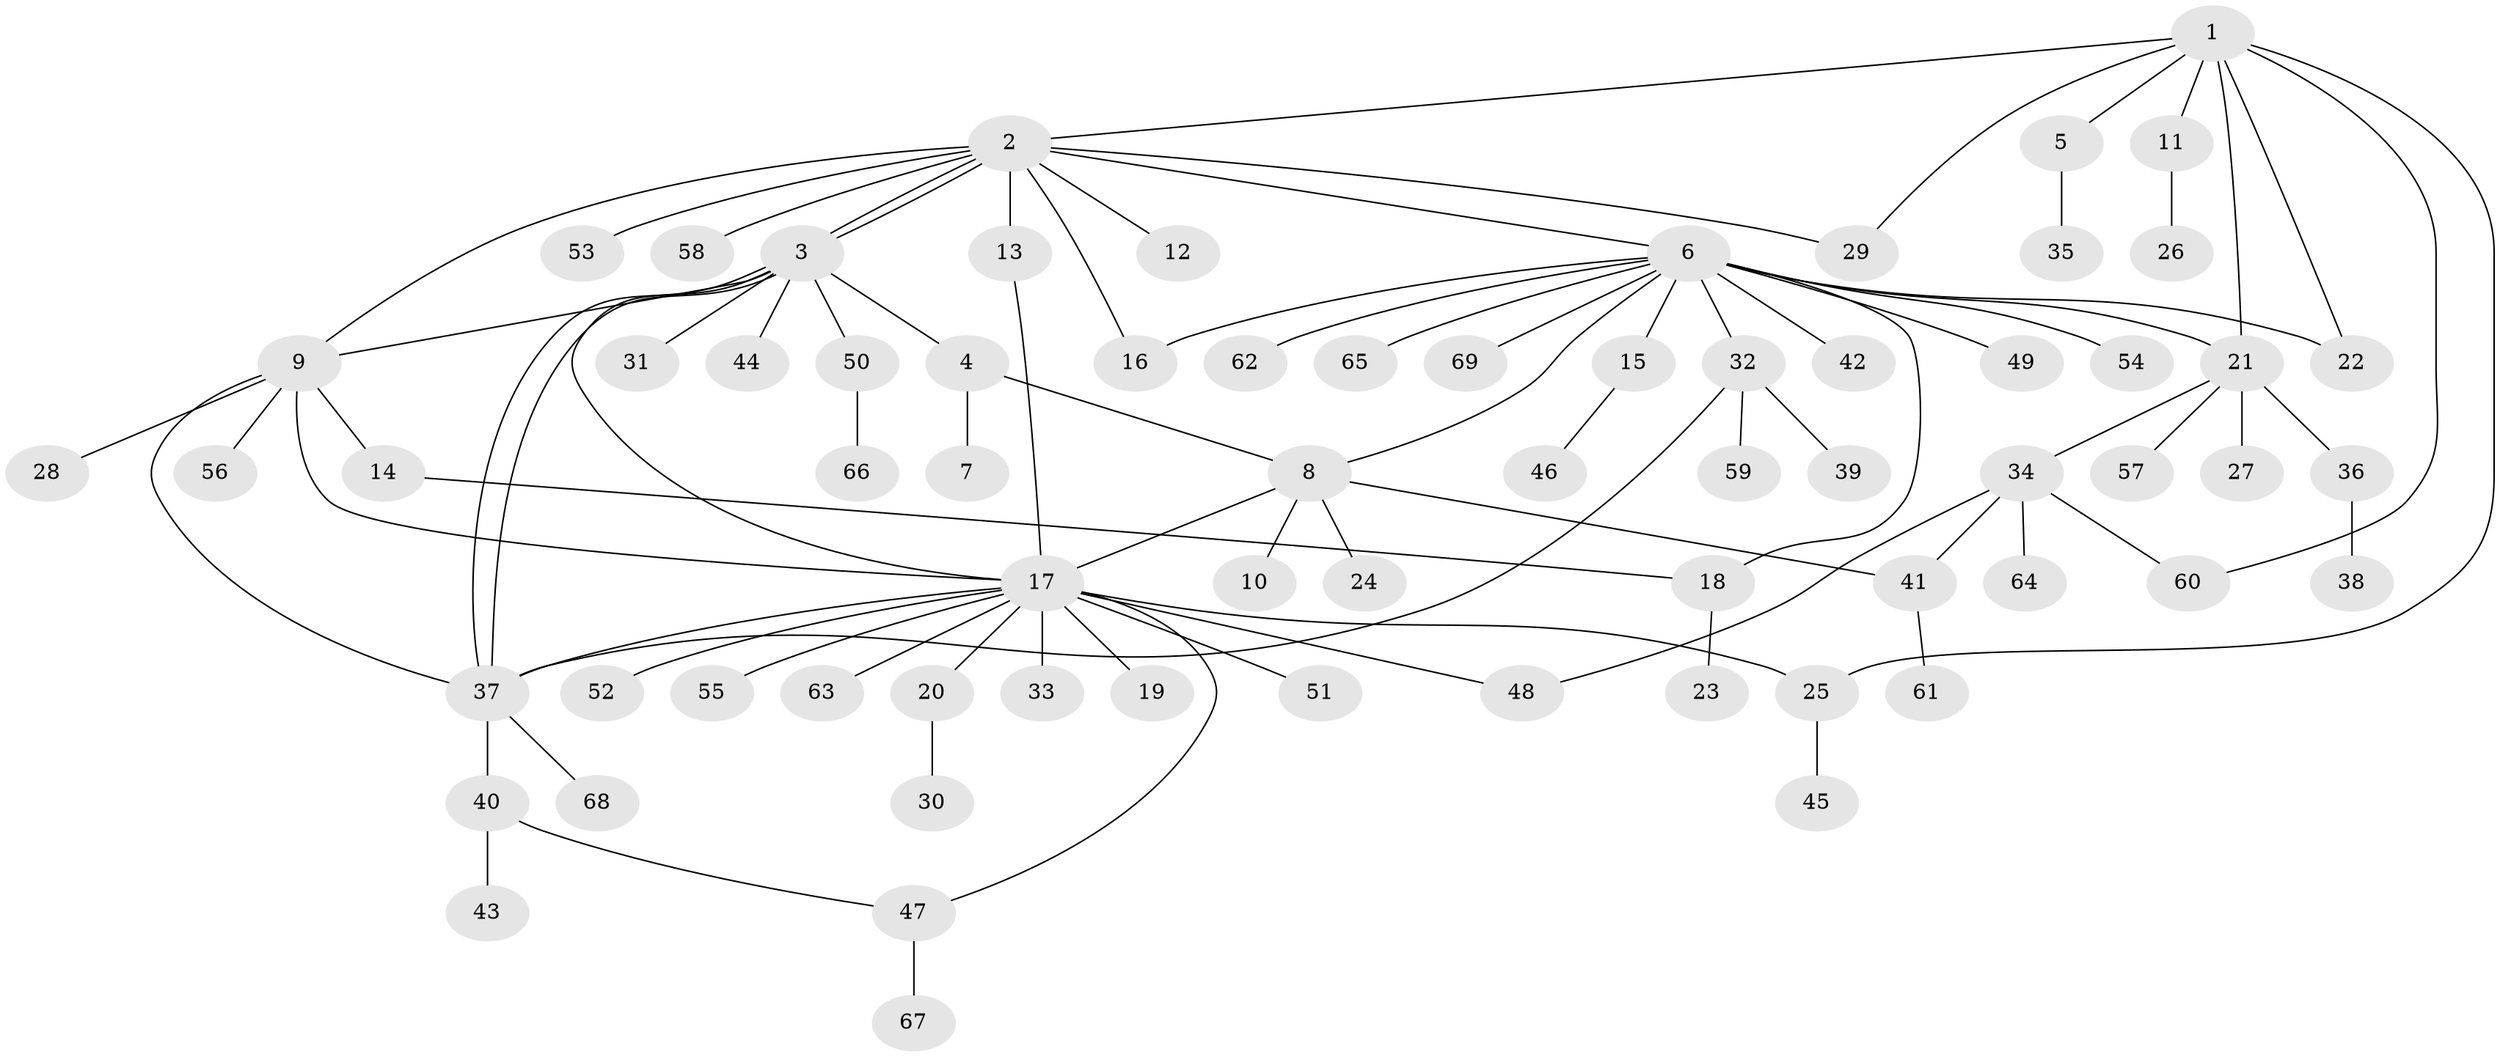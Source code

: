 // coarse degree distribution, {7: 0.08571428571428572, 5: 0.14285714285714285, 2: 0.2, 1: 0.42857142857142855, 13: 0.02857142857142857, 4: 0.05714285714285714, 3: 0.05714285714285714}
// Generated by graph-tools (version 1.1) at 2025/50/03/04/25 22:50:06]
// undirected, 69 vertices, 88 edges
graph export_dot {
  node [color=gray90,style=filled];
  1;
  2;
  3;
  4;
  5;
  6;
  7;
  8;
  9;
  10;
  11;
  12;
  13;
  14;
  15;
  16;
  17;
  18;
  19;
  20;
  21;
  22;
  23;
  24;
  25;
  26;
  27;
  28;
  29;
  30;
  31;
  32;
  33;
  34;
  35;
  36;
  37;
  38;
  39;
  40;
  41;
  42;
  43;
  44;
  45;
  46;
  47;
  48;
  49;
  50;
  51;
  52;
  53;
  54;
  55;
  56;
  57;
  58;
  59;
  60;
  61;
  62;
  63;
  64;
  65;
  66;
  67;
  68;
  69;
  1 -- 2;
  1 -- 5;
  1 -- 11;
  1 -- 21;
  1 -- 22;
  1 -- 25;
  1 -- 29;
  1 -- 60;
  2 -- 3;
  2 -- 3;
  2 -- 6;
  2 -- 9;
  2 -- 12;
  2 -- 13;
  2 -- 16;
  2 -- 29;
  2 -- 53;
  2 -- 58;
  3 -- 4;
  3 -- 9;
  3 -- 17;
  3 -- 31;
  3 -- 37;
  3 -- 37;
  3 -- 44;
  3 -- 50;
  4 -- 7;
  4 -- 8;
  5 -- 35;
  6 -- 8;
  6 -- 15;
  6 -- 16;
  6 -- 18;
  6 -- 21;
  6 -- 22;
  6 -- 32;
  6 -- 42;
  6 -- 49;
  6 -- 54;
  6 -- 62;
  6 -- 65;
  6 -- 69;
  8 -- 10;
  8 -- 17;
  8 -- 24;
  8 -- 41;
  9 -- 14;
  9 -- 17;
  9 -- 28;
  9 -- 37;
  9 -- 56;
  11 -- 26;
  13 -- 17;
  14 -- 18;
  15 -- 46;
  17 -- 19;
  17 -- 20;
  17 -- 25;
  17 -- 33;
  17 -- 37;
  17 -- 47;
  17 -- 48;
  17 -- 51;
  17 -- 52;
  17 -- 55;
  17 -- 63;
  18 -- 23;
  20 -- 30;
  21 -- 27;
  21 -- 34;
  21 -- 36;
  21 -- 57;
  25 -- 45;
  32 -- 37;
  32 -- 39;
  32 -- 59;
  34 -- 41;
  34 -- 48;
  34 -- 60;
  34 -- 64;
  36 -- 38;
  37 -- 40;
  37 -- 68;
  40 -- 43;
  40 -- 47;
  41 -- 61;
  47 -- 67;
  50 -- 66;
}
